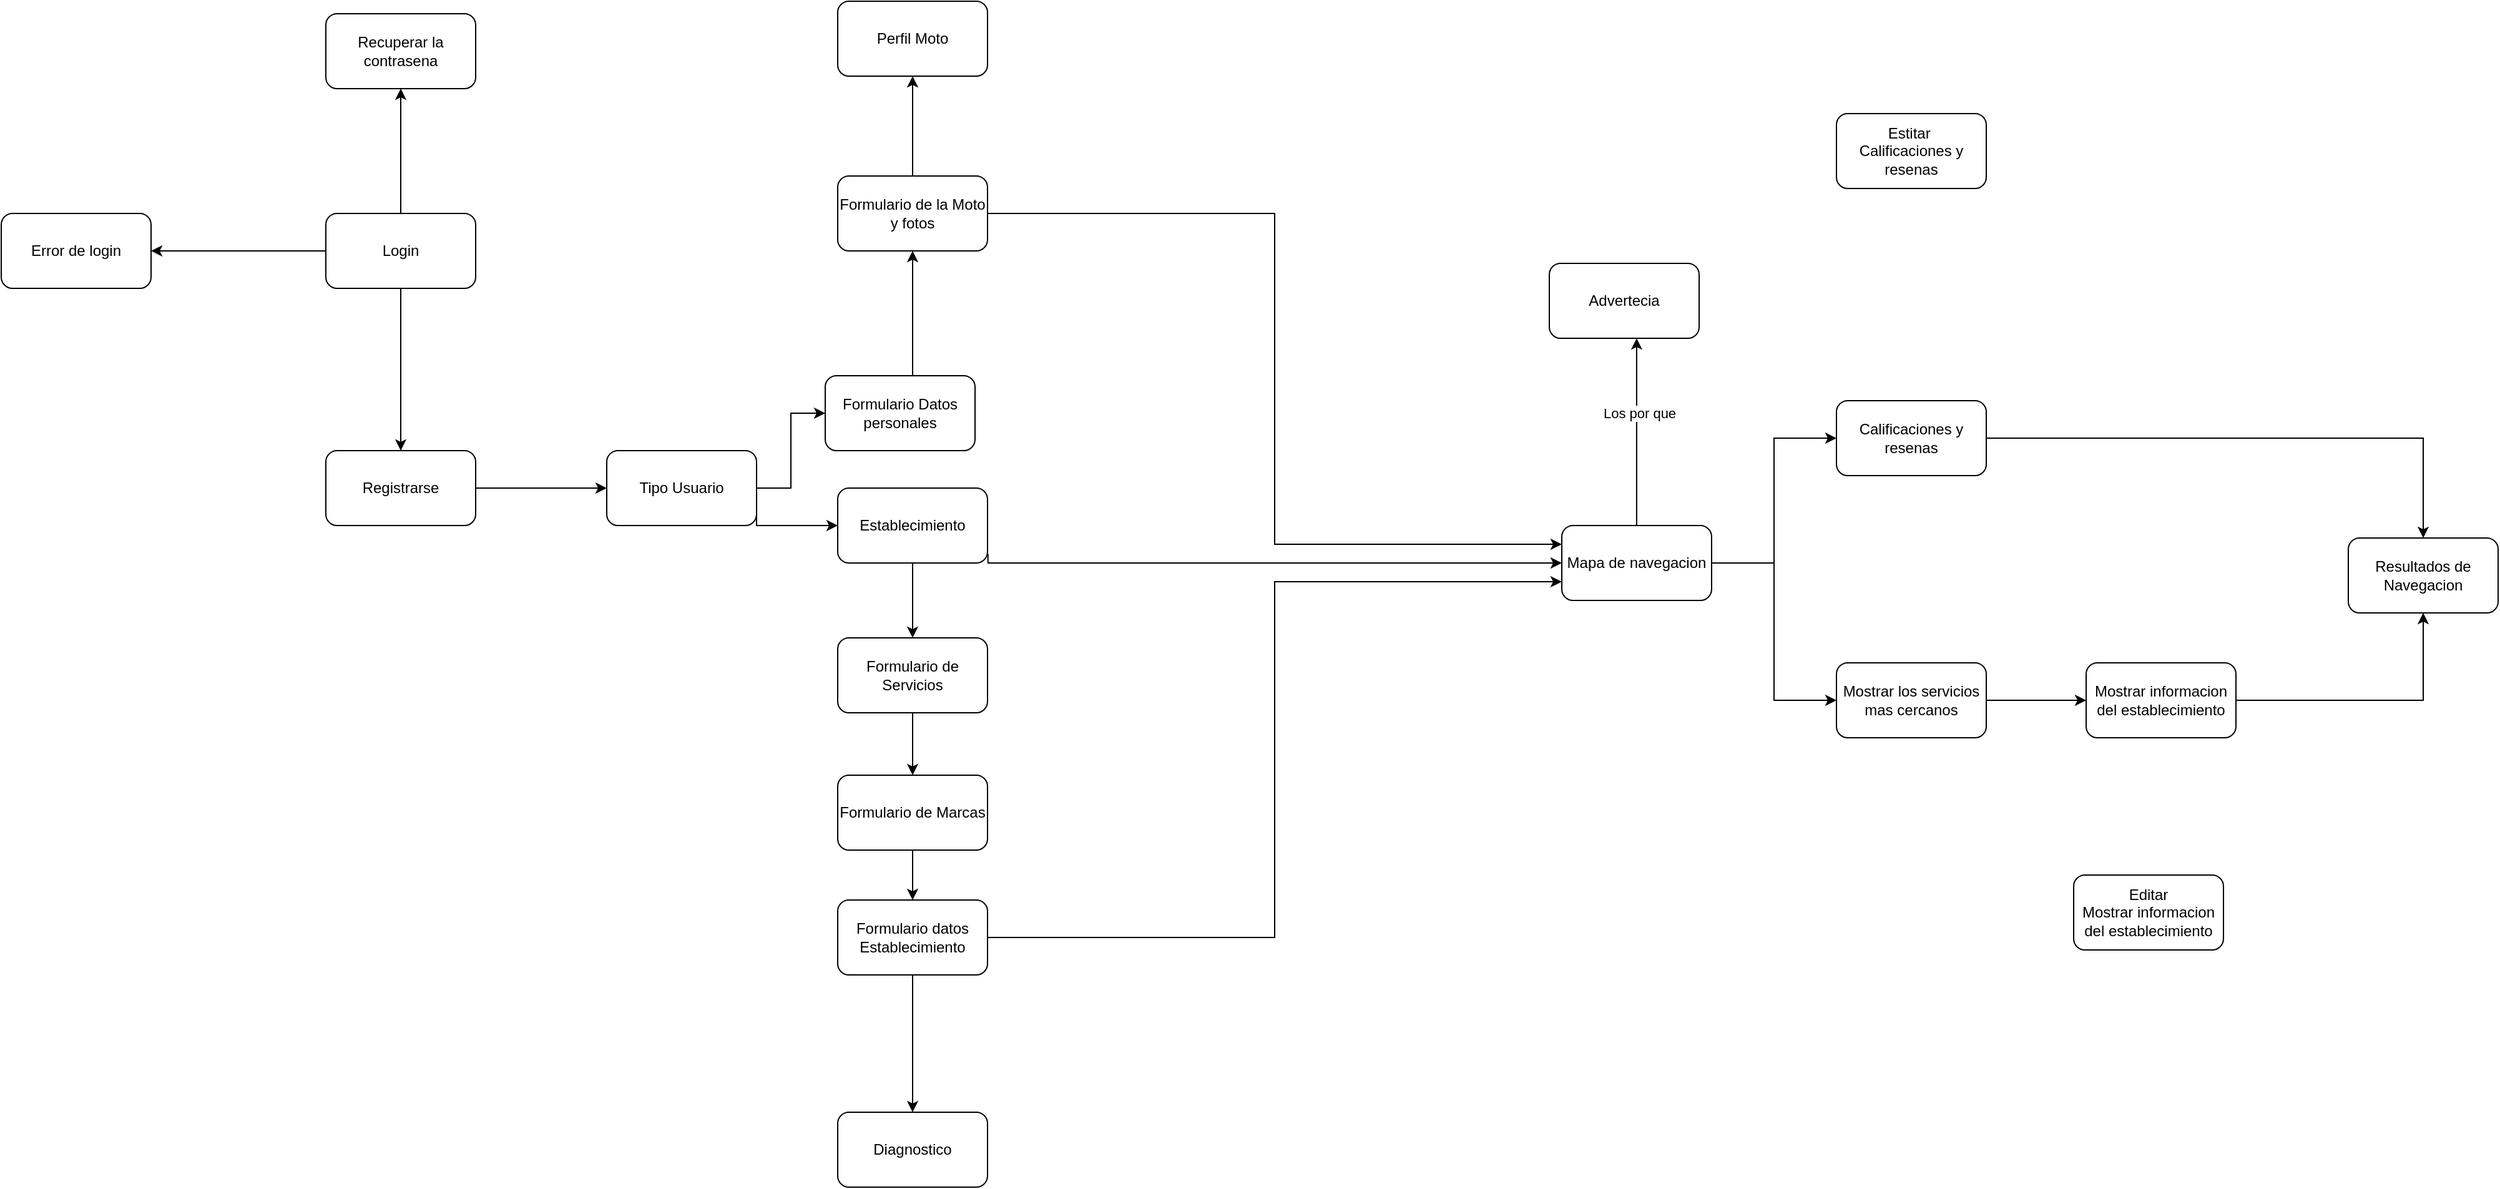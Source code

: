 <mxfile version="25.0.3" pages="2">
  <diagram name="Front" id="jehTi2hsKA-ysJY97Lvf">
    <mxGraphModel dx="2146" dy="659" grid="1" gridSize="10" guides="1" tooltips="1" connect="1" arrows="1" fold="1" page="1" pageScale="1" pageWidth="850" pageHeight="1100" math="0" shadow="0">
      <root>
        <mxCell id="0" />
        <mxCell id="1" parent="0" />
        <mxCell id="3mb3NPVNYzCAFPOyiWJ3-8" style="edgeStyle=orthogonalEdgeStyle;rounded=0;orthogonalLoop=1;jettySize=auto;html=1;" parent="1" source="3mb3NPVNYzCAFPOyiWJ3-2" target="3mb3NPVNYzCAFPOyiWJ3-4" edge="1">
          <mxGeometry relative="1" as="geometry" />
        </mxCell>
        <mxCell id="3mb3NPVNYzCAFPOyiWJ3-9" style="edgeStyle=orthogonalEdgeStyle;rounded=0;orthogonalLoop=1;jettySize=auto;html=1;entryX=0.5;entryY=1;entryDx=0;entryDy=0;" parent="1" source="3mb3NPVNYzCAFPOyiWJ3-2" target="3mb3NPVNYzCAFPOyiWJ3-7" edge="1">
          <mxGeometry relative="1" as="geometry" />
        </mxCell>
        <mxCell id="NxCNRJtnhicaHid0XVdf-3" style="edgeStyle=orthogonalEdgeStyle;rounded=0;orthogonalLoop=1;jettySize=auto;html=1;" edge="1" parent="1" source="3mb3NPVNYzCAFPOyiWJ3-2" target="NxCNRJtnhicaHid0XVdf-2">
          <mxGeometry relative="1" as="geometry" />
        </mxCell>
        <mxCell id="3mb3NPVNYzCAFPOyiWJ3-2" value="Login" style="rounded=1;whiteSpace=wrap;html=1;" parent="1" vertex="1">
          <mxGeometry x="60" y="200" width="120" height="60" as="geometry" />
        </mxCell>
        <mxCell id="3mb3NPVNYzCAFPOyiWJ3-12" style="edgeStyle=orthogonalEdgeStyle;rounded=0;orthogonalLoop=1;jettySize=auto;html=1;entryX=0;entryY=0.5;entryDx=0;entryDy=0;" parent="1" source="3mb3NPVNYzCAFPOyiWJ3-4" target="3mb3NPVNYzCAFPOyiWJ3-10" edge="1">
          <mxGeometry relative="1" as="geometry" />
        </mxCell>
        <mxCell id="3mb3NPVNYzCAFPOyiWJ3-4" value="Registrarse" style="rounded=1;whiteSpace=wrap;html=1;" parent="1" vertex="1">
          <mxGeometry x="60" y="390" width="120" height="60" as="geometry" />
        </mxCell>
        <mxCell id="3mb3NPVNYzCAFPOyiWJ3-7" value="Recuperar la contrasena" style="rounded=1;whiteSpace=wrap;html=1;" parent="1" vertex="1">
          <mxGeometry x="60" y="40" width="120" height="60" as="geometry" />
        </mxCell>
        <mxCell id="3mb3NPVNYzCAFPOyiWJ3-14" style="edgeStyle=orthogonalEdgeStyle;rounded=0;orthogonalLoop=1;jettySize=auto;html=1;entryX=0;entryY=0.5;entryDx=0;entryDy=0;" parent="1" source="3mb3NPVNYzCAFPOyiWJ3-10" target="3mb3NPVNYzCAFPOyiWJ3-13" edge="1">
          <mxGeometry relative="1" as="geometry" />
        </mxCell>
        <mxCell id="3mb3NPVNYzCAFPOyiWJ3-16" style="edgeStyle=orthogonalEdgeStyle;rounded=0;orthogonalLoop=1;jettySize=auto;html=1;exitX=1;exitY=0.75;exitDx=0;exitDy=0;" parent="1" source="3mb3NPVNYzCAFPOyiWJ3-10" target="3mb3NPVNYzCAFPOyiWJ3-15" edge="1">
          <mxGeometry relative="1" as="geometry">
            <Array as="points">
              <mxPoint x="405" y="450" />
            </Array>
          </mxGeometry>
        </mxCell>
        <mxCell id="3mb3NPVNYzCAFPOyiWJ3-10" value="Tipo Usuario" style="rounded=1;whiteSpace=wrap;html=1;" parent="1" vertex="1">
          <mxGeometry x="285" y="390" width="120" height="60" as="geometry" />
        </mxCell>
        <mxCell id="3mb3NPVNYzCAFPOyiWJ3-18" style="edgeStyle=orthogonalEdgeStyle;rounded=0;orthogonalLoop=1;jettySize=auto;html=1;entryX=0.5;entryY=1;entryDx=0;entryDy=0;" parent="1" source="3mb3NPVNYzCAFPOyiWJ3-13" target="3mb3NPVNYzCAFPOyiWJ3-17" edge="1">
          <mxGeometry relative="1" as="geometry">
            <Array as="points">
              <mxPoint x="530" y="280" />
              <mxPoint x="530" y="280" />
            </Array>
          </mxGeometry>
        </mxCell>
        <mxCell id="3mb3NPVNYzCAFPOyiWJ3-13" value="Formulario Datos personales" style="rounded=1;whiteSpace=wrap;html=1;" parent="1" vertex="1">
          <mxGeometry x="460" y="330" width="120" height="60" as="geometry" />
        </mxCell>
        <mxCell id="3mb3NPVNYzCAFPOyiWJ3-20" style="edgeStyle=orthogonalEdgeStyle;rounded=0;orthogonalLoop=1;jettySize=auto;html=1;entryX=0.5;entryY=0;entryDx=0;entryDy=0;" parent="1" source="3mb3NPVNYzCAFPOyiWJ3-15" target="3mb3NPVNYzCAFPOyiWJ3-19" edge="1">
          <mxGeometry relative="1" as="geometry" />
        </mxCell>
        <mxCell id="3mb3NPVNYzCAFPOyiWJ3-48" style="edgeStyle=orthogonalEdgeStyle;rounded=0;orthogonalLoop=1;jettySize=auto;html=1;exitX=1.003;exitY=0.88;exitDx=0;exitDy=0;exitPerimeter=0;" parent="1" source="3mb3NPVNYzCAFPOyiWJ3-15" target="3mb3NPVNYzCAFPOyiWJ3-25" edge="1">
          <mxGeometry relative="1" as="geometry">
            <Array as="points">
              <mxPoint x="590" y="480" />
            </Array>
          </mxGeometry>
        </mxCell>
        <mxCell id="3mb3NPVNYzCAFPOyiWJ3-15" value="Establecimiento" style="rounded=1;whiteSpace=wrap;html=1;" parent="1" vertex="1">
          <mxGeometry x="470" y="420" width="120" height="60" as="geometry" />
        </mxCell>
        <mxCell id="3mb3NPVNYzCAFPOyiWJ3-27" style="edgeStyle=orthogonalEdgeStyle;rounded=0;orthogonalLoop=1;jettySize=auto;html=1;entryX=0;entryY=0.25;entryDx=0;entryDy=0;" parent="1" source="3mb3NPVNYzCAFPOyiWJ3-17" target="3mb3NPVNYzCAFPOyiWJ3-25" edge="1">
          <mxGeometry relative="1" as="geometry" />
        </mxCell>
        <mxCell id="3mb3NPVNYzCAFPOyiWJ3-42" style="edgeStyle=orthogonalEdgeStyle;rounded=0;orthogonalLoop=1;jettySize=auto;html=1;entryX=0.5;entryY=1;entryDx=0;entryDy=0;" parent="1" source="3mb3NPVNYzCAFPOyiWJ3-17" target="3mb3NPVNYzCAFPOyiWJ3-38" edge="1">
          <mxGeometry relative="1" as="geometry" />
        </mxCell>
        <mxCell id="3mb3NPVNYzCAFPOyiWJ3-17" value="Formulario de la Moto y fotos" style="rounded=1;whiteSpace=wrap;html=1;" parent="1" vertex="1">
          <mxGeometry x="470" y="170" width="120" height="60" as="geometry" />
        </mxCell>
        <mxCell id="3mb3NPVNYzCAFPOyiWJ3-22" style="edgeStyle=orthogonalEdgeStyle;rounded=0;orthogonalLoop=1;jettySize=auto;html=1;" parent="1" source="3mb3NPVNYzCAFPOyiWJ3-19" target="3mb3NPVNYzCAFPOyiWJ3-21" edge="1">
          <mxGeometry relative="1" as="geometry" />
        </mxCell>
        <mxCell id="3mb3NPVNYzCAFPOyiWJ3-19" value="Formulario de Servicios" style="rounded=1;whiteSpace=wrap;html=1;" parent="1" vertex="1">
          <mxGeometry x="470" y="540" width="120" height="60" as="geometry" />
        </mxCell>
        <mxCell id="3mb3NPVNYzCAFPOyiWJ3-24" style="edgeStyle=orthogonalEdgeStyle;rounded=0;orthogonalLoop=1;jettySize=auto;html=1;" parent="1" source="3mb3NPVNYzCAFPOyiWJ3-21" target="3mb3NPVNYzCAFPOyiWJ3-23" edge="1">
          <mxGeometry relative="1" as="geometry" />
        </mxCell>
        <mxCell id="3mb3NPVNYzCAFPOyiWJ3-21" value="Formulario de Marcas" style="rounded=1;whiteSpace=wrap;html=1;" parent="1" vertex="1">
          <mxGeometry x="470" y="650" width="120" height="60" as="geometry" />
        </mxCell>
        <mxCell id="3mb3NPVNYzCAFPOyiWJ3-28" style="edgeStyle=orthogonalEdgeStyle;rounded=0;orthogonalLoop=1;jettySize=auto;html=1;entryX=0;entryY=0.75;entryDx=0;entryDy=0;" parent="1" source="3mb3NPVNYzCAFPOyiWJ3-23" target="3mb3NPVNYzCAFPOyiWJ3-25" edge="1">
          <mxGeometry relative="1" as="geometry" />
        </mxCell>
        <mxCell id="3mb3NPVNYzCAFPOyiWJ3-37" style="edgeStyle=orthogonalEdgeStyle;rounded=0;orthogonalLoop=1;jettySize=auto;html=1;entryX=0.5;entryY=0;entryDx=0;entryDy=0;" parent="1" source="3mb3NPVNYzCAFPOyiWJ3-23" target="3mb3NPVNYzCAFPOyiWJ3-33" edge="1">
          <mxGeometry relative="1" as="geometry" />
        </mxCell>
        <mxCell id="3mb3NPVNYzCAFPOyiWJ3-23" value="Formulario datos Establecimiento" style="rounded=1;whiteSpace=wrap;html=1;" parent="1" vertex="1">
          <mxGeometry x="470" y="750" width="120" height="60" as="geometry" />
        </mxCell>
        <mxCell id="3mb3NPVNYzCAFPOyiWJ3-43" style="edgeStyle=orthogonalEdgeStyle;rounded=0;orthogonalLoop=1;jettySize=auto;html=1;entryX=0;entryY=0.5;entryDx=0;entryDy=0;" parent="1" source="3mb3NPVNYzCAFPOyiWJ3-25" target="3mb3NPVNYzCAFPOyiWJ3-32" edge="1">
          <mxGeometry relative="1" as="geometry" />
        </mxCell>
        <mxCell id="3mb3NPVNYzCAFPOyiWJ3-45" style="edgeStyle=orthogonalEdgeStyle;rounded=0;orthogonalLoop=1;jettySize=auto;html=1;entryX=0;entryY=0.5;entryDx=0;entryDy=0;" parent="1" source="3mb3NPVNYzCAFPOyiWJ3-25" target="3mb3NPVNYzCAFPOyiWJ3-31" edge="1">
          <mxGeometry relative="1" as="geometry" />
        </mxCell>
        <mxCell id="3mb3NPVNYzCAFPOyiWJ3-25" value="Mapa de navegacion" style="rounded=1;whiteSpace=wrap;html=1;" parent="1" vertex="1">
          <mxGeometry x="1050" y="450" width="120" height="60" as="geometry" />
        </mxCell>
        <mxCell id="3mb3NPVNYzCAFPOyiWJ3-51" style="edgeStyle=orthogonalEdgeStyle;rounded=0;orthogonalLoop=1;jettySize=auto;html=1;entryX=0;entryY=0.5;entryDx=0;entryDy=0;" parent="1" source="3mb3NPVNYzCAFPOyiWJ3-31" target="3mb3NPVNYzCAFPOyiWJ3-50" edge="1">
          <mxGeometry relative="1" as="geometry">
            <Array as="points">
              <mxPoint x="1430" y="590" />
              <mxPoint x="1430" y="590" />
            </Array>
          </mxGeometry>
        </mxCell>
        <mxCell id="3mb3NPVNYzCAFPOyiWJ3-31" value="Mostrar los servicios mas cercanos" style="rounded=1;whiteSpace=wrap;html=1;" parent="1" vertex="1">
          <mxGeometry x="1270" y="560" width="120" height="60" as="geometry" />
        </mxCell>
        <mxCell id="NxCNRJtnhicaHid0XVdf-6" style="edgeStyle=orthogonalEdgeStyle;rounded=0;orthogonalLoop=1;jettySize=auto;html=1;entryX=0.5;entryY=0;entryDx=0;entryDy=0;" edge="1" parent="1" source="3mb3NPVNYzCAFPOyiWJ3-32" target="NxCNRJtnhicaHid0XVdf-5">
          <mxGeometry relative="1" as="geometry" />
        </mxCell>
        <mxCell id="3mb3NPVNYzCAFPOyiWJ3-32" value="Calificaciones y resenas" style="rounded=1;whiteSpace=wrap;html=1;" parent="1" vertex="1">
          <mxGeometry x="1270" y="350" width="120" height="60" as="geometry" />
        </mxCell>
        <mxCell id="3mb3NPVNYzCAFPOyiWJ3-33" value="Diagnostico" style="rounded=1;whiteSpace=wrap;html=1;" parent="1" vertex="1">
          <mxGeometry x="470" y="920" width="120" height="60" as="geometry" />
        </mxCell>
        <mxCell id="3mb3NPVNYzCAFPOyiWJ3-38" value="Perfil Moto" style="rounded=1;whiteSpace=wrap;html=1;" parent="1" vertex="1">
          <mxGeometry x="470" y="30" width="120" height="60" as="geometry" />
        </mxCell>
        <mxCell id="NxCNRJtnhicaHid0XVdf-8" style="edgeStyle=orthogonalEdgeStyle;rounded=0;orthogonalLoop=1;jettySize=auto;html=1;entryX=0.5;entryY=1;entryDx=0;entryDy=0;" edge="1" parent="1" source="3mb3NPVNYzCAFPOyiWJ3-50" target="NxCNRJtnhicaHid0XVdf-5">
          <mxGeometry relative="1" as="geometry" />
        </mxCell>
        <mxCell id="3mb3NPVNYzCAFPOyiWJ3-50" value="Mostrar informacion del establecimiento" style="rounded=1;whiteSpace=wrap;html=1;" parent="1" vertex="1">
          <mxGeometry x="1470" y="560" width="120" height="60" as="geometry" />
        </mxCell>
        <mxCell id="NxCNRJtnhicaHid0XVdf-1" value="Advertecia" style="rounded=1;whiteSpace=wrap;html=1;" vertex="1" parent="1">
          <mxGeometry x="1040" y="240" width="120" height="60" as="geometry" />
        </mxCell>
        <mxCell id="NxCNRJtnhicaHid0XVdf-2" value="Error de login" style="rounded=1;whiteSpace=wrap;html=1;" vertex="1" parent="1">
          <mxGeometry x="-200" y="200" width="120" height="60" as="geometry" />
        </mxCell>
        <mxCell id="NxCNRJtnhicaHid0XVdf-4" style="edgeStyle=orthogonalEdgeStyle;rounded=0;orthogonalLoop=1;jettySize=auto;html=1;entryX=0.583;entryY=1;entryDx=0;entryDy=0;entryPerimeter=0;" edge="1" parent="1" source="3mb3NPVNYzCAFPOyiWJ3-25" target="NxCNRJtnhicaHid0XVdf-1">
          <mxGeometry relative="1" as="geometry" />
        </mxCell>
        <mxCell id="NxCNRJtnhicaHid0XVdf-9" value="Los por que" style="edgeLabel;html=1;align=center;verticalAlign=middle;resizable=0;points=[];" vertex="1" connectable="0" parent="NxCNRJtnhicaHid0XVdf-4">
          <mxGeometry x="0.199" y="-2" relative="1" as="geometry">
            <mxPoint as="offset" />
          </mxGeometry>
        </mxCell>
        <mxCell id="NxCNRJtnhicaHid0XVdf-5" value="Resultados de Navegacion" style="rounded=1;whiteSpace=wrap;html=1;" vertex="1" parent="1">
          <mxGeometry x="1680" y="460" width="120" height="60" as="geometry" />
        </mxCell>
        <mxCell id="1dMsmX6-G_5bQuZCKD2_-1" value="&lt;div&gt;Estitar&amp;nbsp;&lt;/div&gt;Calificaciones y resenas" style="rounded=1;whiteSpace=wrap;html=1;" vertex="1" parent="1">
          <mxGeometry x="1270" y="120" width="120" height="60" as="geometry" />
        </mxCell>
        <mxCell id="1dMsmX6-G_5bQuZCKD2_-3" value="&lt;div&gt;Editar&lt;/div&gt;Mostrar informacion del establecimiento" style="rounded=1;whiteSpace=wrap;html=1;" vertex="1" parent="1">
          <mxGeometry x="1460" y="730" width="120" height="60" as="geometry" />
        </mxCell>
      </root>
    </mxGraphModel>
  </diagram>
  <diagram id="j12oUXF9c6NvEnRG46Kx" name="Back">
    <mxGraphModel dx="815" dy="414" grid="1" gridSize="10" guides="1" tooltips="1" connect="1" arrows="1" fold="1" page="1" pageScale="1" pageWidth="850" pageHeight="1100" math="0" shadow="0">
      <root>
        <mxCell id="0" />
        <mxCell id="1" parent="0" />
        <mxCell id="hVl3rU7khuk5AOSVH45m-1" value="" style="rounded=1;whiteSpace=wrap;html=1;" vertex="1" parent="1">
          <mxGeometry x="60" y="240" width="120" height="60" as="geometry" />
        </mxCell>
      </root>
    </mxGraphModel>
  </diagram>
</mxfile>
